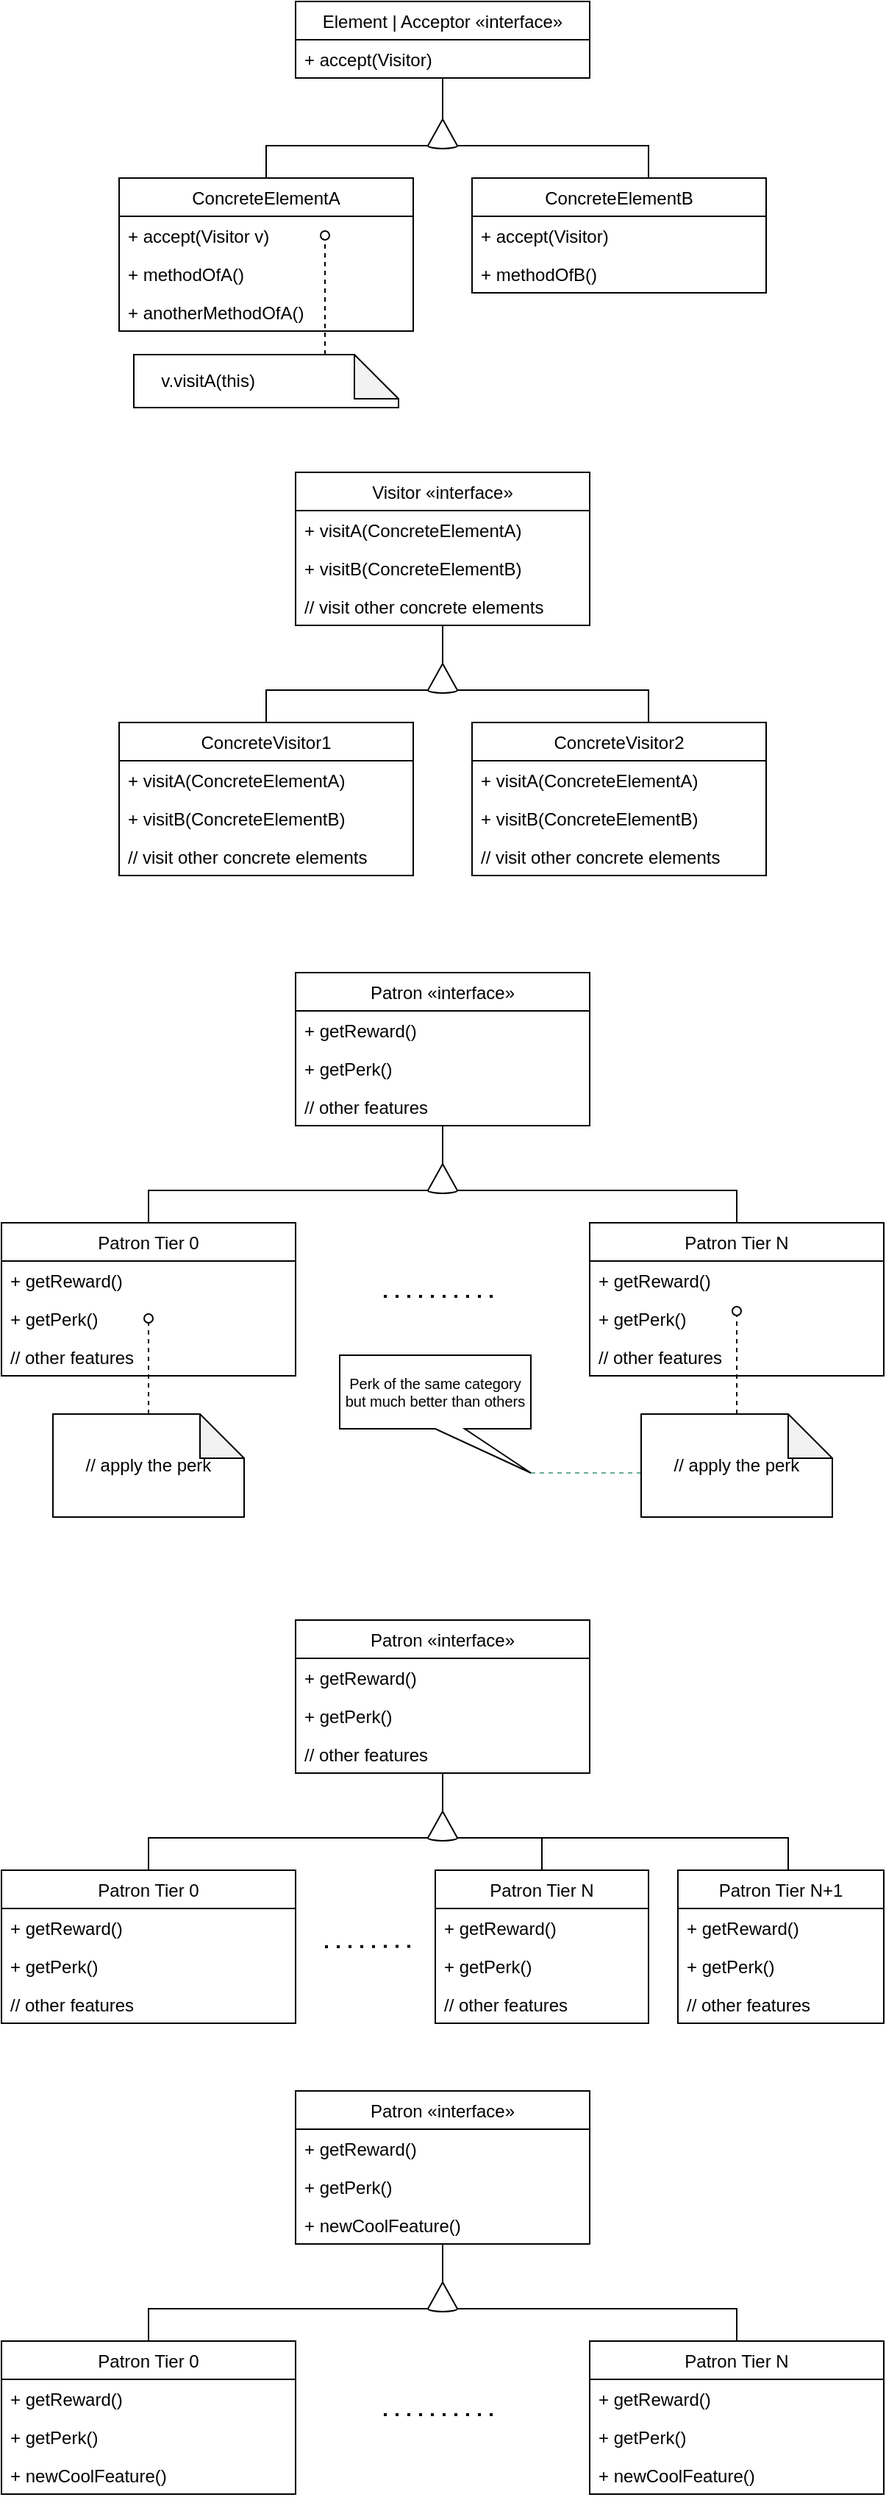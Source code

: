 <mxfile version="14.5.7" type="github">
  <diagram id="_Dd1A1KBCduR1pFw2VES" name="Page-1">
    <mxGraphModel dx="1966" dy="1143" grid="1" gridSize="10" guides="1" tooltips="1" connect="1" arrows="1" fold="1" page="0" pageScale="1" pageWidth="827" pageHeight="1169" math="0" shadow="0">
      <root>
        <mxCell id="0" />
        <mxCell id="1" parent="0" />
        <mxCell id="0x2X1rSJrQw2ZdYWybP3-11" value="Element | Acceptor «interface»" style="swimlane;fontStyle=0;childLayout=stackLayout;horizontal=1;startSize=26;fillColor=none;horizontalStack=0;resizeParent=1;resizeParentMax=0;resizeLast=0;collapsible=1;marginBottom=0;" vertex="1" parent="1">
          <mxGeometry x="320" y="200" width="200" height="52" as="geometry" />
        </mxCell>
        <mxCell id="0x2X1rSJrQw2ZdYWybP3-14" value="+ accept(Visitor)" style="text;strokeColor=none;fillColor=none;align=left;verticalAlign=top;spacingLeft=4;spacingRight=4;overflow=hidden;rotatable=0;points=[[0,0.5],[1,0.5]];portConstraint=eastwest;" vertex="1" parent="0x2X1rSJrQw2ZdYWybP3-11">
          <mxGeometry y="26" width="200" height="26" as="geometry" />
        </mxCell>
        <mxCell id="0x2X1rSJrQw2ZdYWybP3-24" style="edgeStyle=orthogonalEdgeStyle;rounded=0;orthogonalLoop=1;jettySize=auto;html=1;entryX=0;entryY=0;entryDx=0;entryDy=18;entryPerimeter=0;endArrow=none;endFill=0;" edge="1" parent="1" source="0x2X1rSJrQw2ZdYWybP3-16" target="0x2X1rSJrQw2ZdYWybP3-20">
          <mxGeometry relative="1" as="geometry">
            <Array as="points">
              <mxPoint x="300" y="298" />
            </Array>
          </mxGeometry>
        </mxCell>
        <mxCell id="0x2X1rSJrQw2ZdYWybP3-16" value="ConcreteElementA" style="swimlane;fontStyle=0;childLayout=stackLayout;horizontal=1;startSize=26;fillColor=none;horizontalStack=0;resizeParent=1;resizeParentMax=0;resizeLast=0;collapsible=1;marginBottom=0;" vertex="1" parent="1">
          <mxGeometry x="200" y="320" width="200" height="104" as="geometry" />
        </mxCell>
        <mxCell id="0x2X1rSJrQw2ZdYWybP3-17" value="+ accept(Visitor v)" style="text;strokeColor=none;fillColor=none;align=left;verticalAlign=top;spacingLeft=4;spacingRight=4;overflow=hidden;rotatable=0;points=[[0,0.5],[1,0.5]];portConstraint=eastwest;" vertex="1" parent="0x2X1rSJrQw2ZdYWybP3-16">
          <mxGeometry y="26" width="200" height="26" as="geometry" />
        </mxCell>
        <mxCell id="0x2X1rSJrQw2ZdYWybP3-21" value="+ methodOfA()" style="text;strokeColor=none;fillColor=none;align=left;verticalAlign=top;spacingLeft=4;spacingRight=4;overflow=hidden;rotatable=0;points=[[0,0.5],[1,0.5]];portConstraint=eastwest;" vertex="1" parent="0x2X1rSJrQw2ZdYWybP3-16">
          <mxGeometry y="52" width="200" height="26" as="geometry" />
        </mxCell>
        <mxCell id="0x2X1rSJrQw2ZdYWybP3-130" style="edgeStyle=orthogonalEdgeStyle;rounded=0;orthogonalLoop=1;jettySize=auto;html=1;dashed=1;endArrow=oval;endFill=0;" edge="1" parent="0x2X1rSJrQw2ZdYWybP3-16" source="0x2X1rSJrQw2ZdYWybP3-129">
          <mxGeometry relative="1" as="geometry">
            <mxPoint x="140.0" y="104.0" as="sourcePoint" />
            <mxPoint x="140" y="39.0" as="targetPoint" />
            <Array as="points">
              <mxPoint x="140" y="100" />
              <mxPoint x="140" y="100" />
            </Array>
          </mxGeometry>
        </mxCell>
        <mxCell id="0x2X1rSJrQw2ZdYWybP3-22" value="+ anotherMethodOfA()" style="text;strokeColor=none;fillColor=none;align=left;verticalAlign=top;spacingLeft=4;spacingRight=4;overflow=hidden;rotatable=0;points=[[0,0.5],[1,0.5]];portConstraint=eastwest;" vertex="1" parent="0x2X1rSJrQw2ZdYWybP3-16">
          <mxGeometry y="78" width="200" height="26" as="geometry" />
        </mxCell>
        <mxCell id="0x2X1rSJrQw2ZdYWybP3-25" style="edgeStyle=orthogonalEdgeStyle;rounded=0;orthogonalLoop=1;jettySize=auto;html=1;entryX=0;entryY=0;entryDx=20;entryDy=18;entryPerimeter=0;endArrow=none;endFill=0;" edge="1" parent="1" source="0x2X1rSJrQw2ZdYWybP3-18" target="0x2X1rSJrQw2ZdYWybP3-20">
          <mxGeometry relative="1" as="geometry">
            <Array as="points">
              <mxPoint x="560" y="298" />
            </Array>
          </mxGeometry>
        </mxCell>
        <mxCell id="0x2X1rSJrQw2ZdYWybP3-18" value="ConcreteElementB" style="swimlane;fontStyle=0;childLayout=stackLayout;horizontal=1;startSize=26;fillColor=none;horizontalStack=0;resizeParent=1;resizeParentMax=0;resizeLast=0;collapsible=1;marginBottom=0;" vertex="1" parent="1">
          <mxGeometry x="440" y="320" width="200" height="78" as="geometry" />
        </mxCell>
        <mxCell id="0x2X1rSJrQw2ZdYWybP3-19" value="+ accept(Visitor)" style="text;strokeColor=none;fillColor=none;align=left;verticalAlign=top;spacingLeft=4;spacingRight=4;overflow=hidden;rotatable=0;points=[[0,0.5],[1,0.5]];portConstraint=eastwest;" vertex="1" parent="0x2X1rSJrQw2ZdYWybP3-18">
          <mxGeometry y="26" width="200" height="26" as="geometry" />
        </mxCell>
        <mxCell id="0x2X1rSJrQw2ZdYWybP3-23" value="+ methodOfB()" style="text;strokeColor=none;fillColor=none;align=left;verticalAlign=top;spacingLeft=4;spacingRight=4;overflow=hidden;rotatable=0;points=[[0,0.5],[1,0.5]];portConstraint=eastwest;" vertex="1" parent="0x2X1rSJrQw2ZdYWybP3-18">
          <mxGeometry y="52" width="200" height="26" as="geometry" />
        </mxCell>
        <mxCell id="0x2X1rSJrQw2ZdYWybP3-26" style="edgeStyle=orthogonalEdgeStyle;rounded=0;orthogonalLoop=1;jettySize=auto;html=1;endArrow=none;endFill=0;" edge="1" parent="1" source="0x2X1rSJrQw2ZdYWybP3-20" target="0x2X1rSJrQw2ZdYWybP3-11">
          <mxGeometry relative="1" as="geometry" />
        </mxCell>
        <mxCell id="0x2X1rSJrQw2ZdYWybP3-20" value="" style="verticalLabelPosition=bottom;verticalAlign=top;html=1;shape=mxgraph.basic.cone2;dx=0.5;dy=0.9;" vertex="1" parent="1">
          <mxGeometry x="410" y="280" width="20" height="20" as="geometry" />
        </mxCell>
        <mxCell id="0x2X1rSJrQw2ZdYWybP3-27" value="Visitor «interface»" style="swimlane;fontStyle=0;childLayout=stackLayout;horizontal=1;startSize=26;fillColor=none;horizontalStack=0;resizeParent=1;resizeParentMax=0;resizeLast=0;collapsible=1;marginBottom=0;" vertex="1" parent="1">
          <mxGeometry x="320" y="520" width="200" height="104" as="geometry" />
        </mxCell>
        <mxCell id="0x2X1rSJrQw2ZdYWybP3-28" value="+ visitA(ConcreteElementA)" style="text;strokeColor=none;fillColor=none;align=left;verticalAlign=top;spacingLeft=4;spacingRight=4;overflow=hidden;rotatable=0;points=[[0,0.5],[1,0.5]];portConstraint=eastwest;" vertex="1" parent="0x2X1rSJrQw2ZdYWybP3-27">
          <mxGeometry y="26" width="200" height="26" as="geometry" />
        </mxCell>
        <mxCell id="0x2X1rSJrQw2ZdYWybP3-40" value="+ visitB(ConcreteElementB)" style="text;strokeColor=none;fillColor=none;align=left;verticalAlign=top;spacingLeft=4;spacingRight=4;overflow=hidden;rotatable=0;points=[[0,0.5],[1,0.5]];portConstraint=eastwest;" vertex="1" parent="0x2X1rSJrQw2ZdYWybP3-27">
          <mxGeometry y="52" width="200" height="26" as="geometry" />
        </mxCell>
        <mxCell id="0x2X1rSJrQw2ZdYWybP3-41" value="// visit other concrete elements" style="text;strokeColor=none;fillColor=none;align=left;verticalAlign=top;spacingLeft=4;spacingRight=4;overflow=hidden;rotatable=0;points=[[0,0.5],[1,0.5]];portConstraint=eastwest;" vertex="1" parent="0x2X1rSJrQw2ZdYWybP3-27">
          <mxGeometry y="78" width="200" height="26" as="geometry" />
        </mxCell>
        <mxCell id="0x2X1rSJrQw2ZdYWybP3-29" style="edgeStyle=orthogonalEdgeStyle;rounded=0;orthogonalLoop=1;jettySize=auto;html=1;entryX=0;entryY=0;entryDx=0;entryDy=18;entryPerimeter=0;endArrow=none;endFill=0;" edge="1" parent="1" source="0x2X1rSJrQw2ZdYWybP3-30" target="0x2X1rSJrQw2ZdYWybP3-39">
          <mxGeometry relative="1" as="geometry">
            <Array as="points">
              <mxPoint x="300" y="668" />
            </Array>
          </mxGeometry>
        </mxCell>
        <mxCell id="0x2X1rSJrQw2ZdYWybP3-30" value="ConcreteVisitor1" style="swimlane;fontStyle=0;childLayout=stackLayout;horizontal=1;startSize=26;fillColor=none;horizontalStack=0;resizeParent=1;resizeParentMax=0;resizeLast=0;collapsible=1;marginBottom=0;" vertex="1" parent="1">
          <mxGeometry x="200" y="690" width="200" height="104" as="geometry" />
        </mxCell>
        <mxCell id="0x2X1rSJrQw2ZdYWybP3-42" value="+ visitA(ConcreteElementA)" style="text;strokeColor=none;fillColor=none;align=left;verticalAlign=top;spacingLeft=4;spacingRight=4;overflow=hidden;rotatable=0;points=[[0,0.5],[1,0.5]];portConstraint=eastwest;" vertex="1" parent="0x2X1rSJrQw2ZdYWybP3-30">
          <mxGeometry y="26" width="200" height="26" as="geometry" />
        </mxCell>
        <mxCell id="0x2X1rSJrQw2ZdYWybP3-43" value="+ visitB(ConcreteElementB)" style="text;strokeColor=none;fillColor=none;align=left;verticalAlign=top;spacingLeft=4;spacingRight=4;overflow=hidden;rotatable=0;points=[[0,0.5],[1,0.5]];portConstraint=eastwest;" vertex="1" parent="0x2X1rSJrQw2ZdYWybP3-30">
          <mxGeometry y="52" width="200" height="26" as="geometry" />
        </mxCell>
        <mxCell id="0x2X1rSJrQw2ZdYWybP3-44" value="// visit other concrete elements" style="text;strokeColor=none;fillColor=none;align=left;verticalAlign=top;spacingLeft=4;spacingRight=4;overflow=hidden;rotatable=0;points=[[0,0.5],[1,0.5]];portConstraint=eastwest;" vertex="1" parent="0x2X1rSJrQw2ZdYWybP3-30">
          <mxGeometry y="78" width="200" height="26" as="geometry" />
        </mxCell>
        <mxCell id="0x2X1rSJrQw2ZdYWybP3-34" style="edgeStyle=orthogonalEdgeStyle;rounded=0;orthogonalLoop=1;jettySize=auto;html=1;entryX=0;entryY=0;entryDx=20;entryDy=18;entryPerimeter=0;endArrow=none;endFill=0;" edge="1" parent="1" source="0x2X1rSJrQw2ZdYWybP3-35" target="0x2X1rSJrQw2ZdYWybP3-39">
          <mxGeometry relative="1" as="geometry">
            <Array as="points">
              <mxPoint x="560" y="668" />
            </Array>
          </mxGeometry>
        </mxCell>
        <mxCell id="0x2X1rSJrQw2ZdYWybP3-35" value="ConcreteVisitor2" style="swimlane;fontStyle=0;childLayout=stackLayout;horizontal=1;startSize=26;fillColor=none;horizontalStack=0;resizeParent=1;resizeParentMax=0;resizeLast=0;collapsible=1;marginBottom=0;" vertex="1" parent="1">
          <mxGeometry x="440" y="690" width="200" height="104" as="geometry" />
        </mxCell>
        <mxCell id="0x2X1rSJrQw2ZdYWybP3-45" value="+ visitA(ConcreteElementA)" style="text;strokeColor=none;fillColor=none;align=left;verticalAlign=top;spacingLeft=4;spacingRight=4;overflow=hidden;rotatable=0;points=[[0,0.5],[1,0.5]];portConstraint=eastwest;" vertex="1" parent="0x2X1rSJrQw2ZdYWybP3-35">
          <mxGeometry y="26" width="200" height="26" as="geometry" />
        </mxCell>
        <mxCell id="0x2X1rSJrQw2ZdYWybP3-47" value="+ visitB(ConcreteElementB)" style="text;strokeColor=none;fillColor=none;align=left;verticalAlign=top;spacingLeft=4;spacingRight=4;overflow=hidden;rotatable=0;points=[[0,0.5],[1,0.5]];portConstraint=eastwest;" vertex="1" parent="0x2X1rSJrQw2ZdYWybP3-35">
          <mxGeometry y="52" width="200" height="26" as="geometry" />
        </mxCell>
        <mxCell id="0x2X1rSJrQw2ZdYWybP3-46" value="// visit other concrete elements" style="text;strokeColor=none;fillColor=none;align=left;verticalAlign=top;spacingLeft=4;spacingRight=4;overflow=hidden;rotatable=0;points=[[0,0.5],[1,0.5]];portConstraint=eastwest;" vertex="1" parent="0x2X1rSJrQw2ZdYWybP3-35">
          <mxGeometry y="78" width="200" height="26" as="geometry" />
        </mxCell>
        <mxCell id="0x2X1rSJrQw2ZdYWybP3-38" style="edgeStyle=orthogonalEdgeStyle;rounded=0;orthogonalLoop=1;jettySize=auto;html=1;endArrow=none;endFill=0;" edge="1" parent="1" source="0x2X1rSJrQw2ZdYWybP3-39" target="0x2X1rSJrQw2ZdYWybP3-27">
          <mxGeometry relative="1" as="geometry" />
        </mxCell>
        <mxCell id="0x2X1rSJrQw2ZdYWybP3-39" value="" style="verticalLabelPosition=bottom;verticalAlign=top;html=1;shape=mxgraph.basic.cone2;dx=0.5;dy=0.9;" vertex="1" parent="1">
          <mxGeometry x="410" y="650" width="20" height="20" as="geometry" />
        </mxCell>
        <mxCell id="0x2X1rSJrQw2ZdYWybP3-53" value="Patron «interface»" style="swimlane;fontStyle=0;childLayout=stackLayout;horizontal=1;startSize=26;fillColor=#FFFFFF;horizontalStack=0;resizeParent=1;resizeParentMax=0;resizeLast=0;collapsible=1;marginBottom=0;" vertex="1" parent="1">
          <mxGeometry x="320" y="860" width="200" height="104" as="geometry" />
        </mxCell>
        <mxCell id="0x2X1rSJrQw2ZdYWybP3-54" value="+ getReward()" style="text;strokeColor=none;fillColor=none;align=left;verticalAlign=top;spacingLeft=4;spacingRight=4;overflow=hidden;rotatable=0;points=[[0,0.5],[1,0.5]];portConstraint=eastwest;" vertex="1" parent="0x2X1rSJrQw2ZdYWybP3-53">
          <mxGeometry y="26" width="200" height="26" as="geometry" />
        </mxCell>
        <mxCell id="0x2X1rSJrQw2ZdYWybP3-55" value="+ getPerk()" style="text;strokeColor=none;fillColor=none;align=left;verticalAlign=top;spacingLeft=4;spacingRight=4;overflow=hidden;rotatable=0;points=[[0,0.5],[1,0.5]];portConstraint=eastwest;" vertex="1" parent="0x2X1rSJrQw2ZdYWybP3-53">
          <mxGeometry y="52" width="200" height="26" as="geometry" />
        </mxCell>
        <mxCell id="0x2X1rSJrQw2ZdYWybP3-56" value="// other features" style="text;strokeColor=none;fillColor=none;align=left;verticalAlign=top;spacingLeft=4;spacingRight=4;overflow=hidden;rotatable=0;points=[[0,0.5],[1,0.5]];portConstraint=eastwest;" vertex="1" parent="0x2X1rSJrQw2ZdYWybP3-53">
          <mxGeometry y="78" width="200" height="26" as="geometry" />
        </mxCell>
        <mxCell id="0x2X1rSJrQw2ZdYWybP3-57" style="edgeStyle=orthogonalEdgeStyle;rounded=0;orthogonalLoop=1;jettySize=auto;html=1;entryX=0;entryY=0;entryDx=0;entryDy=18;entryPerimeter=0;endArrow=none;endFill=0;" edge="1" parent="1" source="0x2X1rSJrQw2ZdYWybP3-58" target="0x2X1rSJrQw2ZdYWybP3-68">
          <mxGeometry relative="1" as="geometry">
            <Array as="points">
              <mxPoint x="220" y="1008" />
            </Array>
          </mxGeometry>
        </mxCell>
        <mxCell id="0x2X1rSJrQw2ZdYWybP3-58" value="Patron Tier 0" style="swimlane;fontStyle=0;childLayout=stackLayout;horizontal=1;startSize=26;fillColor=none;horizontalStack=0;resizeParent=1;resizeParentMax=0;resizeLast=0;collapsible=1;marginBottom=0;" vertex="1" parent="1">
          <mxGeometry x="120" y="1030" width="200" height="104" as="geometry" />
        </mxCell>
        <mxCell id="0x2X1rSJrQw2ZdYWybP3-59" value="+ getReward()" style="text;strokeColor=none;fillColor=none;align=left;verticalAlign=top;spacingLeft=4;spacingRight=4;overflow=hidden;rotatable=0;points=[[0,0.5],[1,0.5]];portConstraint=eastwest;" vertex="1" parent="0x2X1rSJrQw2ZdYWybP3-58">
          <mxGeometry y="26" width="200" height="26" as="geometry" />
        </mxCell>
        <mxCell id="0x2X1rSJrQw2ZdYWybP3-60" value="+ getPerk()" style="text;strokeColor=none;fillColor=none;align=left;verticalAlign=top;spacingLeft=4;spacingRight=4;overflow=hidden;rotatable=0;points=[[0,0.5],[1,0.5]];portConstraint=eastwest;" vertex="1" parent="0x2X1rSJrQw2ZdYWybP3-58">
          <mxGeometry y="52" width="200" height="26" as="geometry" />
        </mxCell>
        <mxCell id="0x2X1rSJrQw2ZdYWybP3-61" value="// other features" style="text;strokeColor=none;fillColor=none;align=left;verticalAlign=top;spacingLeft=4;spacingRight=4;overflow=hidden;rotatable=0;points=[[0,0.5],[1,0.5]];portConstraint=eastwest;" vertex="1" parent="0x2X1rSJrQw2ZdYWybP3-58">
          <mxGeometry y="78" width="200" height="26" as="geometry" />
        </mxCell>
        <mxCell id="0x2X1rSJrQw2ZdYWybP3-62" style="edgeStyle=orthogonalEdgeStyle;rounded=0;orthogonalLoop=1;jettySize=auto;html=1;entryX=0;entryY=0;entryDx=20;entryDy=18;entryPerimeter=0;endArrow=none;endFill=0;" edge="1" parent="1" source="0x2X1rSJrQw2ZdYWybP3-63" target="0x2X1rSJrQw2ZdYWybP3-68">
          <mxGeometry relative="1" as="geometry">
            <Array as="points">
              <mxPoint x="620" y="1008" />
            </Array>
          </mxGeometry>
        </mxCell>
        <mxCell id="0x2X1rSJrQw2ZdYWybP3-63" value="Patron Tier N" style="swimlane;fontStyle=0;childLayout=stackLayout;horizontal=1;startSize=26;fillColor=none;horizontalStack=0;resizeParent=1;resizeParentMax=0;resizeLast=0;collapsible=1;marginBottom=0;" vertex="1" parent="1">
          <mxGeometry x="520" y="1030" width="200" height="104" as="geometry" />
        </mxCell>
        <mxCell id="0x2X1rSJrQw2ZdYWybP3-69" value="+ getReward()" style="text;strokeColor=none;fillColor=none;align=left;verticalAlign=top;spacingLeft=4;spacingRight=4;overflow=hidden;rotatable=0;points=[[0,0.5],[1,0.5]];portConstraint=eastwest;" vertex="1" parent="0x2X1rSJrQw2ZdYWybP3-63">
          <mxGeometry y="26" width="200" height="26" as="geometry" />
        </mxCell>
        <mxCell id="0x2X1rSJrQw2ZdYWybP3-70" value="+ getPerk()" style="text;strokeColor=none;fillColor=none;align=left;verticalAlign=top;spacingLeft=4;spacingRight=4;overflow=hidden;rotatable=0;points=[[0,0.5],[1,0.5]];portConstraint=eastwest;" vertex="1" parent="0x2X1rSJrQw2ZdYWybP3-63">
          <mxGeometry y="52" width="200" height="26" as="geometry" />
        </mxCell>
        <mxCell id="0x2X1rSJrQw2ZdYWybP3-71" value="// other features" style="text;strokeColor=none;fillColor=none;align=left;verticalAlign=top;spacingLeft=4;spacingRight=4;overflow=hidden;rotatable=0;points=[[0,0.5],[1,0.5]];portConstraint=eastwest;" vertex="1" parent="0x2X1rSJrQw2ZdYWybP3-63">
          <mxGeometry y="78" width="200" height="26" as="geometry" />
        </mxCell>
        <mxCell id="0x2X1rSJrQw2ZdYWybP3-82" style="edgeStyle=orthogonalEdgeStyle;rounded=0;orthogonalLoop=1;jettySize=auto;html=1;dashed=1;endArrow=oval;endFill=0;exitX=0.5;exitY=0;exitDx=0;exitDy=0;exitPerimeter=0;" edge="1" parent="0x2X1rSJrQw2ZdYWybP3-63" source="0x2X1rSJrQw2ZdYWybP3-76">
          <mxGeometry relative="1" as="geometry">
            <mxPoint x="99.8" y="123.5" as="sourcePoint" />
            <mxPoint x="100" y="60" as="targetPoint" />
            <Array as="points">
              <mxPoint x="100" y="60" />
              <mxPoint x="100" y="60" />
            </Array>
          </mxGeometry>
        </mxCell>
        <mxCell id="0x2X1rSJrQw2ZdYWybP3-67" style="edgeStyle=orthogonalEdgeStyle;rounded=0;orthogonalLoop=1;jettySize=auto;html=1;endArrow=none;endFill=0;" edge="1" parent="1" source="0x2X1rSJrQw2ZdYWybP3-68" target="0x2X1rSJrQw2ZdYWybP3-53">
          <mxGeometry relative="1" as="geometry" />
        </mxCell>
        <mxCell id="0x2X1rSJrQw2ZdYWybP3-68" value="" style="verticalLabelPosition=bottom;verticalAlign=top;html=1;shape=mxgraph.basic.cone2;dx=0.5;dy=0.9;" vertex="1" parent="1">
          <mxGeometry x="410" y="990" width="20" height="20" as="geometry" />
        </mxCell>
        <mxCell id="0x2X1rSJrQw2ZdYWybP3-72" value="" style="endArrow=none;dashed=1;html=1;dashPattern=1 3;strokeWidth=2;" edge="1" parent="1">
          <mxGeometry width="50" height="50" relative="1" as="geometry">
            <mxPoint x="380" y="1080" as="sourcePoint" />
            <mxPoint x="460" y="1080" as="targetPoint" />
          </mxGeometry>
        </mxCell>
        <mxCell id="0x2X1rSJrQw2ZdYWybP3-81" style="edgeStyle=orthogonalEdgeStyle;rounded=0;orthogonalLoop=1;jettySize=auto;html=1;dashed=1;endArrow=oval;endFill=0;" edge="1" parent="1" source="0x2X1rSJrQw2ZdYWybP3-73">
          <mxGeometry relative="1" as="geometry">
            <mxPoint x="220" y="1095" as="targetPoint" />
            <Array as="points">
              <mxPoint x="220" y="1095" />
            </Array>
          </mxGeometry>
        </mxCell>
        <mxCell id="0x2X1rSJrQw2ZdYWybP3-73" value="// apply the perk" style="shape=note;whiteSpace=wrap;html=1;backgroundOutline=1;darkOpacity=0.05;" vertex="1" parent="1">
          <mxGeometry x="155" y="1160" width="130" height="70" as="geometry" />
        </mxCell>
        <mxCell id="0x2X1rSJrQw2ZdYWybP3-80" style="edgeStyle=orthogonalEdgeStyle;rounded=0;orthogonalLoop=1;jettySize=auto;html=1;entryX=0;entryY=0;entryDx=130;entryDy=80;entryPerimeter=0;endArrow=none;endFill=0;dashed=1;strokeColor=#67AB9F;" edge="1" parent="1" source="0x2X1rSJrQw2ZdYWybP3-76" target="0x2X1rSJrQw2ZdYWybP3-77">
          <mxGeometry relative="1" as="geometry">
            <Array as="points">
              <mxPoint x="490" y="1200" />
              <mxPoint x="490" y="1200" />
            </Array>
          </mxGeometry>
        </mxCell>
        <mxCell id="0x2X1rSJrQw2ZdYWybP3-76" value="// apply the perk" style="shape=note;whiteSpace=wrap;html=1;backgroundOutline=1;darkOpacity=0.05;" vertex="1" parent="1">
          <mxGeometry x="555" y="1160" width="130" height="70" as="geometry" />
        </mxCell>
        <mxCell id="0x2X1rSJrQw2ZdYWybP3-77" value="&lt;div style=&quot;font-size: 10px&quot;&gt;&lt;font style=&quot;font-size: 10px&quot;&gt;Perk of the same category&lt;br&gt;&lt;/font&gt;&lt;/div&gt;&lt;div style=&quot;font-size: 10px&quot;&gt;&lt;font style=&quot;font-size: 10px&quot;&gt;but much better than others&lt;/font&gt;&lt;/div&gt;" style="shape=callout;whiteSpace=wrap;html=1;perimeter=calloutPerimeter;position2=1;" vertex="1" parent="1">
          <mxGeometry x="350" y="1120" width="130" height="80" as="geometry" />
        </mxCell>
        <mxCell id="0x2X1rSJrQw2ZdYWybP3-83" value="Patron «interface»" style="swimlane;fontStyle=0;childLayout=stackLayout;horizontal=1;startSize=26;fillColor=#FFFFFF;horizontalStack=0;resizeParent=1;resizeParentMax=0;resizeLast=0;collapsible=1;marginBottom=0;" vertex="1" parent="1">
          <mxGeometry x="320" y="1300" width="200" height="104" as="geometry" />
        </mxCell>
        <mxCell id="0x2X1rSJrQw2ZdYWybP3-84" value="+ getReward()" style="text;strokeColor=none;fillColor=none;align=left;verticalAlign=top;spacingLeft=4;spacingRight=4;overflow=hidden;rotatable=0;points=[[0,0.5],[1,0.5]];portConstraint=eastwest;" vertex="1" parent="0x2X1rSJrQw2ZdYWybP3-83">
          <mxGeometry y="26" width="200" height="26" as="geometry" />
        </mxCell>
        <mxCell id="0x2X1rSJrQw2ZdYWybP3-85" value="+ getPerk()" style="text;strokeColor=none;fillColor=none;align=left;verticalAlign=top;spacingLeft=4;spacingRight=4;overflow=hidden;rotatable=0;points=[[0,0.5],[1,0.5]];portConstraint=eastwest;" vertex="1" parent="0x2X1rSJrQw2ZdYWybP3-83">
          <mxGeometry y="52" width="200" height="26" as="geometry" />
        </mxCell>
        <mxCell id="0x2X1rSJrQw2ZdYWybP3-86" value="// other features" style="text;strokeColor=none;fillColor=none;align=left;verticalAlign=top;spacingLeft=4;spacingRight=4;overflow=hidden;rotatable=0;points=[[0,0.5],[1,0.5]];portConstraint=eastwest;" vertex="1" parent="0x2X1rSJrQw2ZdYWybP3-83">
          <mxGeometry y="78" width="200" height="26" as="geometry" />
        </mxCell>
        <mxCell id="0x2X1rSJrQw2ZdYWybP3-87" style="edgeStyle=orthogonalEdgeStyle;rounded=0;orthogonalLoop=1;jettySize=auto;html=1;entryX=0;entryY=0;entryDx=0;entryDy=18;entryPerimeter=0;endArrow=none;endFill=0;" edge="1" parent="1" source="0x2X1rSJrQw2ZdYWybP3-88" target="0x2X1rSJrQw2ZdYWybP3-99">
          <mxGeometry relative="1" as="geometry">
            <Array as="points">
              <mxPoint x="220" y="1448" />
            </Array>
          </mxGeometry>
        </mxCell>
        <mxCell id="0x2X1rSJrQw2ZdYWybP3-88" value="Patron Tier 0" style="swimlane;fontStyle=0;childLayout=stackLayout;horizontal=1;startSize=26;fillColor=none;horizontalStack=0;resizeParent=1;resizeParentMax=0;resizeLast=0;collapsible=1;marginBottom=0;" vertex="1" parent="1">
          <mxGeometry x="120" y="1470" width="200" height="104" as="geometry" />
        </mxCell>
        <mxCell id="0x2X1rSJrQw2ZdYWybP3-89" value="+ getReward()" style="text;strokeColor=none;fillColor=none;align=left;verticalAlign=top;spacingLeft=4;spacingRight=4;overflow=hidden;rotatable=0;points=[[0,0.5],[1,0.5]];portConstraint=eastwest;" vertex="1" parent="0x2X1rSJrQw2ZdYWybP3-88">
          <mxGeometry y="26" width="200" height="26" as="geometry" />
        </mxCell>
        <mxCell id="0x2X1rSJrQw2ZdYWybP3-90" value="+ getPerk()" style="text;strokeColor=none;fillColor=none;align=left;verticalAlign=top;spacingLeft=4;spacingRight=4;overflow=hidden;rotatable=0;points=[[0,0.5],[1,0.5]];portConstraint=eastwest;" vertex="1" parent="0x2X1rSJrQw2ZdYWybP3-88">
          <mxGeometry y="52" width="200" height="26" as="geometry" />
        </mxCell>
        <mxCell id="0x2X1rSJrQw2ZdYWybP3-91" value="// other features" style="text;strokeColor=none;fillColor=none;align=left;verticalAlign=top;spacingLeft=4;spacingRight=4;overflow=hidden;rotatable=0;points=[[0,0.5],[1,0.5]];portConstraint=eastwest;" vertex="1" parent="0x2X1rSJrQw2ZdYWybP3-88">
          <mxGeometry y="78" width="200" height="26" as="geometry" />
        </mxCell>
        <mxCell id="0x2X1rSJrQw2ZdYWybP3-92" style="edgeStyle=orthogonalEdgeStyle;rounded=0;orthogonalLoop=1;jettySize=auto;html=1;entryX=0;entryY=0;entryDx=20;entryDy=18;entryPerimeter=0;endArrow=none;endFill=0;" edge="1" parent="1" source="0x2X1rSJrQw2ZdYWybP3-93" target="0x2X1rSJrQw2ZdYWybP3-99">
          <mxGeometry relative="1" as="geometry">
            <Array as="points">
              <mxPoint x="488" y="1448" />
            </Array>
          </mxGeometry>
        </mxCell>
        <mxCell id="0x2X1rSJrQw2ZdYWybP3-93" value="Patron Tier N" style="swimlane;fontStyle=0;childLayout=stackLayout;horizontal=1;startSize=26;fillColor=none;horizontalStack=0;resizeParent=1;resizeParentMax=0;resizeLast=0;collapsible=1;marginBottom=0;" vertex="1" parent="1">
          <mxGeometry x="415" y="1470" width="145" height="104" as="geometry" />
        </mxCell>
        <mxCell id="0x2X1rSJrQw2ZdYWybP3-94" value="+ getReward()" style="text;strokeColor=none;fillColor=none;align=left;verticalAlign=top;spacingLeft=4;spacingRight=4;overflow=hidden;rotatable=0;points=[[0,0.5],[1,0.5]];portConstraint=eastwest;" vertex="1" parent="0x2X1rSJrQw2ZdYWybP3-93">
          <mxGeometry y="26" width="145" height="26" as="geometry" />
        </mxCell>
        <mxCell id="0x2X1rSJrQw2ZdYWybP3-95" value="+ getPerk()" style="text;strokeColor=none;fillColor=none;align=left;verticalAlign=top;spacingLeft=4;spacingRight=4;overflow=hidden;rotatable=0;points=[[0,0.5],[1,0.5]];portConstraint=eastwest;" vertex="1" parent="0x2X1rSJrQw2ZdYWybP3-93">
          <mxGeometry y="52" width="145" height="26" as="geometry" />
        </mxCell>
        <mxCell id="0x2X1rSJrQw2ZdYWybP3-96" value="// other features" style="text;strokeColor=none;fillColor=none;align=left;verticalAlign=top;spacingLeft=4;spacingRight=4;overflow=hidden;rotatable=0;points=[[0,0.5],[1,0.5]];portConstraint=eastwest;" vertex="1" parent="0x2X1rSJrQw2ZdYWybP3-93">
          <mxGeometry y="78" width="145" height="26" as="geometry" />
        </mxCell>
        <mxCell id="0x2X1rSJrQw2ZdYWybP3-98" style="edgeStyle=orthogonalEdgeStyle;rounded=0;orthogonalLoop=1;jettySize=auto;html=1;endArrow=none;endFill=0;" edge="1" parent="1" source="0x2X1rSJrQw2ZdYWybP3-99" target="0x2X1rSJrQw2ZdYWybP3-83">
          <mxGeometry relative="1" as="geometry" />
        </mxCell>
        <mxCell id="0x2X1rSJrQw2ZdYWybP3-99" value="" style="verticalLabelPosition=bottom;verticalAlign=top;html=1;shape=mxgraph.basic.cone2;dx=0.5;dy=0.9;" vertex="1" parent="1">
          <mxGeometry x="410" y="1430" width="20" height="20" as="geometry" />
        </mxCell>
        <mxCell id="0x2X1rSJrQw2ZdYWybP3-100" value="" style="endArrow=none;dashed=1;html=1;dashPattern=1 3;strokeWidth=2;" edge="1" parent="1">
          <mxGeometry width="50" height="50" relative="1" as="geometry">
            <mxPoint x="340" y="1522" as="sourcePoint" />
            <mxPoint x="400" y="1521.71" as="targetPoint" />
          </mxGeometry>
        </mxCell>
        <mxCell id="0x2X1rSJrQw2ZdYWybP3-106" value="Patron «interface»" style="swimlane;fontStyle=0;childLayout=stackLayout;horizontal=1;startSize=26;fillColor=#FFFFFF;horizontalStack=0;resizeParent=1;resizeParentMax=0;resizeLast=0;collapsible=1;marginBottom=0;" vertex="1" parent="1">
          <mxGeometry x="320" y="1620" width="200" height="104" as="geometry" />
        </mxCell>
        <mxCell id="0x2X1rSJrQw2ZdYWybP3-107" value="+ getReward()" style="text;strokeColor=none;fillColor=none;align=left;verticalAlign=top;spacingLeft=4;spacingRight=4;overflow=hidden;rotatable=0;points=[[0,0.5],[1,0.5]];portConstraint=eastwest;" vertex="1" parent="0x2X1rSJrQw2ZdYWybP3-106">
          <mxGeometry y="26" width="200" height="26" as="geometry" />
        </mxCell>
        <mxCell id="0x2X1rSJrQw2ZdYWybP3-108" value="+ getPerk()" style="text;strokeColor=none;fillColor=none;align=left;verticalAlign=top;spacingLeft=4;spacingRight=4;overflow=hidden;rotatable=0;points=[[0,0.5],[1,0.5]];portConstraint=eastwest;" vertex="1" parent="0x2X1rSJrQw2ZdYWybP3-106">
          <mxGeometry y="52" width="200" height="26" as="geometry" />
        </mxCell>
        <mxCell id="0x2X1rSJrQw2ZdYWybP3-109" value="+ newCoolFeature()" style="text;strokeColor=none;fillColor=none;align=left;verticalAlign=top;spacingLeft=4;spacingRight=4;overflow=hidden;rotatable=0;points=[[0,0.5],[1,0.5]];portConstraint=eastwest;" vertex="1" parent="0x2X1rSJrQw2ZdYWybP3-106">
          <mxGeometry y="78" width="200" height="26" as="geometry" />
        </mxCell>
        <mxCell id="0x2X1rSJrQw2ZdYWybP3-110" style="edgeStyle=orthogonalEdgeStyle;rounded=0;orthogonalLoop=1;jettySize=auto;html=1;entryX=0;entryY=0;entryDx=0;entryDy=18;entryPerimeter=0;endArrow=none;endFill=0;" edge="1" parent="1" source="0x2X1rSJrQw2ZdYWybP3-111" target="0x2X1rSJrQw2ZdYWybP3-121">
          <mxGeometry relative="1" as="geometry">
            <Array as="points">
              <mxPoint x="220" y="1768" />
            </Array>
          </mxGeometry>
        </mxCell>
        <mxCell id="0x2X1rSJrQw2ZdYWybP3-111" value="Patron Tier 0" style="swimlane;fontStyle=0;childLayout=stackLayout;horizontal=1;startSize=26;fillColor=none;horizontalStack=0;resizeParent=1;resizeParentMax=0;resizeLast=0;collapsible=1;marginBottom=0;" vertex="1" parent="1">
          <mxGeometry x="120" y="1790" width="200" height="104" as="geometry" />
        </mxCell>
        <mxCell id="0x2X1rSJrQw2ZdYWybP3-112" value="+ getReward()" style="text;strokeColor=none;fillColor=none;align=left;verticalAlign=top;spacingLeft=4;spacingRight=4;overflow=hidden;rotatable=0;points=[[0,0.5],[1,0.5]];portConstraint=eastwest;" vertex="1" parent="0x2X1rSJrQw2ZdYWybP3-111">
          <mxGeometry y="26" width="200" height="26" as="geometry" />
        </mxCell>
        <mxCell id="0x2X1rSJrQw2ZdYWybP3-113" value="+ getPerk()" style="text;strokeColor=none;fillColor=none;align=left;verticalAlign=top;spacingLeft=4;spacingRight=4;overflow=hidden;rotatable=0;points=[[0,0.5],[1,0.5]];portConstraint=eastwest;" vertex="1" parent="0x2X1rSJrQw2ZdYWybP3-111">
          <mxGeometry y="52" width="200" height="26" as="geometry" />
        </mxCell>
        <mxCell id="0x2X1rSJrQw2ZdYWybP3-114" value="+ newCoolFeature()" style="text;strokeColor=none;fillColor=none;align=left;verticalAlign=top;spacingLeft=4;spacingRight=4;overflow=hidden;rotatable=0;points=[[0,0.5],[1,0.5]];portConstraint=eastwest;" vertex="1" parent="0x2X1rSJrQw2ZdYWybP3-111">
          <mxGeometry y="78" width="200" height="26" as="geometry" />
        </mxCell>
        <mxCell id="0x2X1rSJrQw2ZdYWybP3-115" style="edgeStyle=orthogonalEdgeStyle;rounded=0;orthogonalLoop=1;jettySize=auto;html=1;entryX=0;entryY=0;entryDx=20;entryDy=18;entryPerimeter=0;endArrow=none;endFill=0;" edge="1" parent="1" source="0x2X1rSJrQw2ZdYWybP3-116" target="0x2X1rSJrQw2ZdYWybP3-121">
          <mxGeometry relative="1" as="geometry">
            <Array as="points">
              <mxPoint x="620" y="1768" />
            </Array>
          </mxGeometry>
        </mxCell>
        <mxCell id="0x2X1rSJrQw2ZdYWybP3-116" value="Patron Tier N" style="swimlane;fontStyle=0;childLayout=stackLayout;horizontal=1;startSize=26;fillColor=none;horizontalStack=0;resizeParent=1;resizeParentMax=0;resizeLast=0;collapsible=1;marginBottom=0;" vertex="1" parent="1">
          <mxGeometry x="520" y="1790" width="200" height="104" as="geometry" />
        </mxCell>
        <mxCell id="0x2X1rSJrQw2ZdYWybP3-117" value="+ getReward()" style="text;strokeColor=none;fillColor=none;align=left;verticalAlign=top;spacingLeft=4;spacingRight=4;overflow=hidden;rotatable=0;points=[[0,0.5],[1,0.5]];portConstraint=eastwest;" vertex="1" parent="0x2X1rSJrQw2ZdYWybP3-116">
          <mxGeometry y="26" width="200" height="26" as="geometry" />
        </mxCell>
        <mxCell id="0x2X1rSJrQw2ZdYWybP3-118" value="+ getPerk()" style="text;strokeColor=none;fillColor=none;align=left;verticalAlign=top;spacingLeft=4;spacingRight=4;overflow=hidden;rotatable=0;points=[[0,0.5],[1,0.5]];portConstraint=eastwest;" vertex="1" parent="0x2X1rSJrQw2ZdYWybP3-116">
          <mxGeometry y="52" width="200" height="26" as="geometry" />
        </mxCell>
        <mxCell id="0x2X1rSJrQw2ZdYWybP3-119" value="+ newCoolFeature()" style="text;strokeColor=none;fillColor=none;align=left;verticalAlign=top;spacingLeft=4;spacingRight=4;overflow=hidden;rotatable=0;points=[[0,0.5],[1,0.5]];portConstraint=eastwest;" vertex="1" parent="0x2X1rSJrQw2ZdYWybP3-116">
          <mxGeometry y="78" width="200" height="26" as="geometry" />
        </mxCell>
        <mxCell id="0x2X1rSJrQw2ZdYWybP3-120" style="edgeStyle=orthogonalEdgeStyle;rounded=0;orthogonalLoop=1;jettySize=auto;html=1;endArrow=none;endFill=0;" edge="1" parent="1" source="0x2X1rSJrQw2ZdYWybP3-121" target="0x2X1rSJrQw2ZdYWybP3-106">
          <mxGeometry relative="1" as="geometry" />
        </mxCell>
        <mxCell id="0x2X1rSJrQw2ZdYWybP3-121" value="" style="verticalLabelPosition=bottom;verticalAlign=top;html=1;shape=mxgraph.basic.cone2;dx=0.5;dy=0.9;" vertex="1" parent="1">
          <mxGeometry x="410" y="1750" width="20" height="20" as="geometry" />
        </mxCell>
        <mxCell id="0x2X1rSJrQw2ZdYWybP3-122" value="" style="endArrow=none;dashed=1;html=1;dashPattern=1 3;strokeWidth=2;" edge="1" parent="1">
          <mxGeometry width="50" height="50" relative="1" as="geometry">
            <mxPoint x="380" y="1840" as="sourcePoint" />
            <mxPoint x="460" y="1840" as="targetPoint" />
          </mxGeometry>
        </mxCell>
        <mxCell id="0x2X1rSJrQw2ZdYWybP3-127" style="edgeStyle=orthogonalEdgeStyle;rounded=0;orthogonalLoop=1;jettySize=auto;html=1;endArrow=none;endFill=0;entryX=0;entryY=0;entryDx=20;entryDy=18;entryPerimeter=0;" edge="1" parent="1" source="0x2X1rSJrQw2ZdYWybP3-123" target="0x2X1rSJrQw2ZdYWybP3-99">
          <mxGeometry relative="1" as="geometry">
            <mxPoint x="435" y="1450" as="targetPoint" />
            <Array as="points">
              <mxPoint x="655" y="1448" />
            </Array>
          </mxGeometry>
        </mxCell>
        <mxCell id="0x2X1rSJrQw2ZdYWybP3-123" value="Patron Tier N+1" style="swimlane;fontStyle=0;childLayout=stackLayout;horizontal=1;startSize=26;fillColor=none;horizontalStack=0;resizeParent=1;resizeParentMax=0;resizeLast=0;collapsible=1;marginBottom=0;" vertex="1" parent="1">
          <mxGeometry x="580" y="1470" width="140" height="104" as="geometry" />
        </mxCell>
        <mxCell id="0x2X1rSJrQw2ZdYWybP3-124" value="+ getReward()" style="text;strokeColor=none;fillColor=none;align=left;verticalAlign=top;spacingLeft=4;spacingRight=4;overflow=hidden;rotatable=0;points=[[0,0.5],[1,0.5]];portConstraint=eastwest;" vertex="1" parent="0x2X1rSJrQw2ZdYWybP3-123">
          <mxGeometry y="26" width="140" height="26" as="geometry" />
        </mxCell>
        <mxCell id="0x2X1rSJrQw2ZdYWybP3-125" value="+ getPerk()" style="text;strokeColor=none;fillColor=none;align=left;verticalAlign=top;spacingLeft=4;spacingRight=4;overflow=hidden;rotatable=0;points=[[0,0.5],[1,0.5]];portConstraint=eastwest;" vertex="1" parent="0x2X1rSJrQw2ZdYWybP3-123">
          <mxGeometry y="52" width="140" height="26" as="geometry" />
        </mxCell>
        <mxCell id="0x2X1rSJrQw2ZdYWybP3-126" value="// other features" style="text;strokeColor=none;fillColor=none;align=left;verticalAlign=top;spacingLeft=4;spacingRight=4;overflow=hidden;rotatable=0;points=[[0,0.5],[1,0.5]];portConstraint=eastwest;" vertex="1" parent="0x2X1rSJrQw2ZdYWybP3-123">
          <mxGeometry y="78" width="140" height="26" as="geometry" />
        </mxCell>
        <mxCell id="0x2X1rSJrQw2ZdYWybP3-129" value="&lt;div align=&quot;left&quot;&gt;&amp;nbsp;&amp;nbsp;&amp;nbsp;&amp;nbsp; v.visitA(this)&lt;/div&gt;" style="shape=note;whiteSpace=wrap;html=1;backgroundOutline=1;darkOpacity=0.05;fillColor=#FFFFFF;align=left;" vertex="1" parent="1">
          <mxGeometry x="210" y="440" width="180" height="36" as="geometry" />
        </mxCell>
      </root>
    </mxGraphModel>
  </diagram>
</mxfile>
